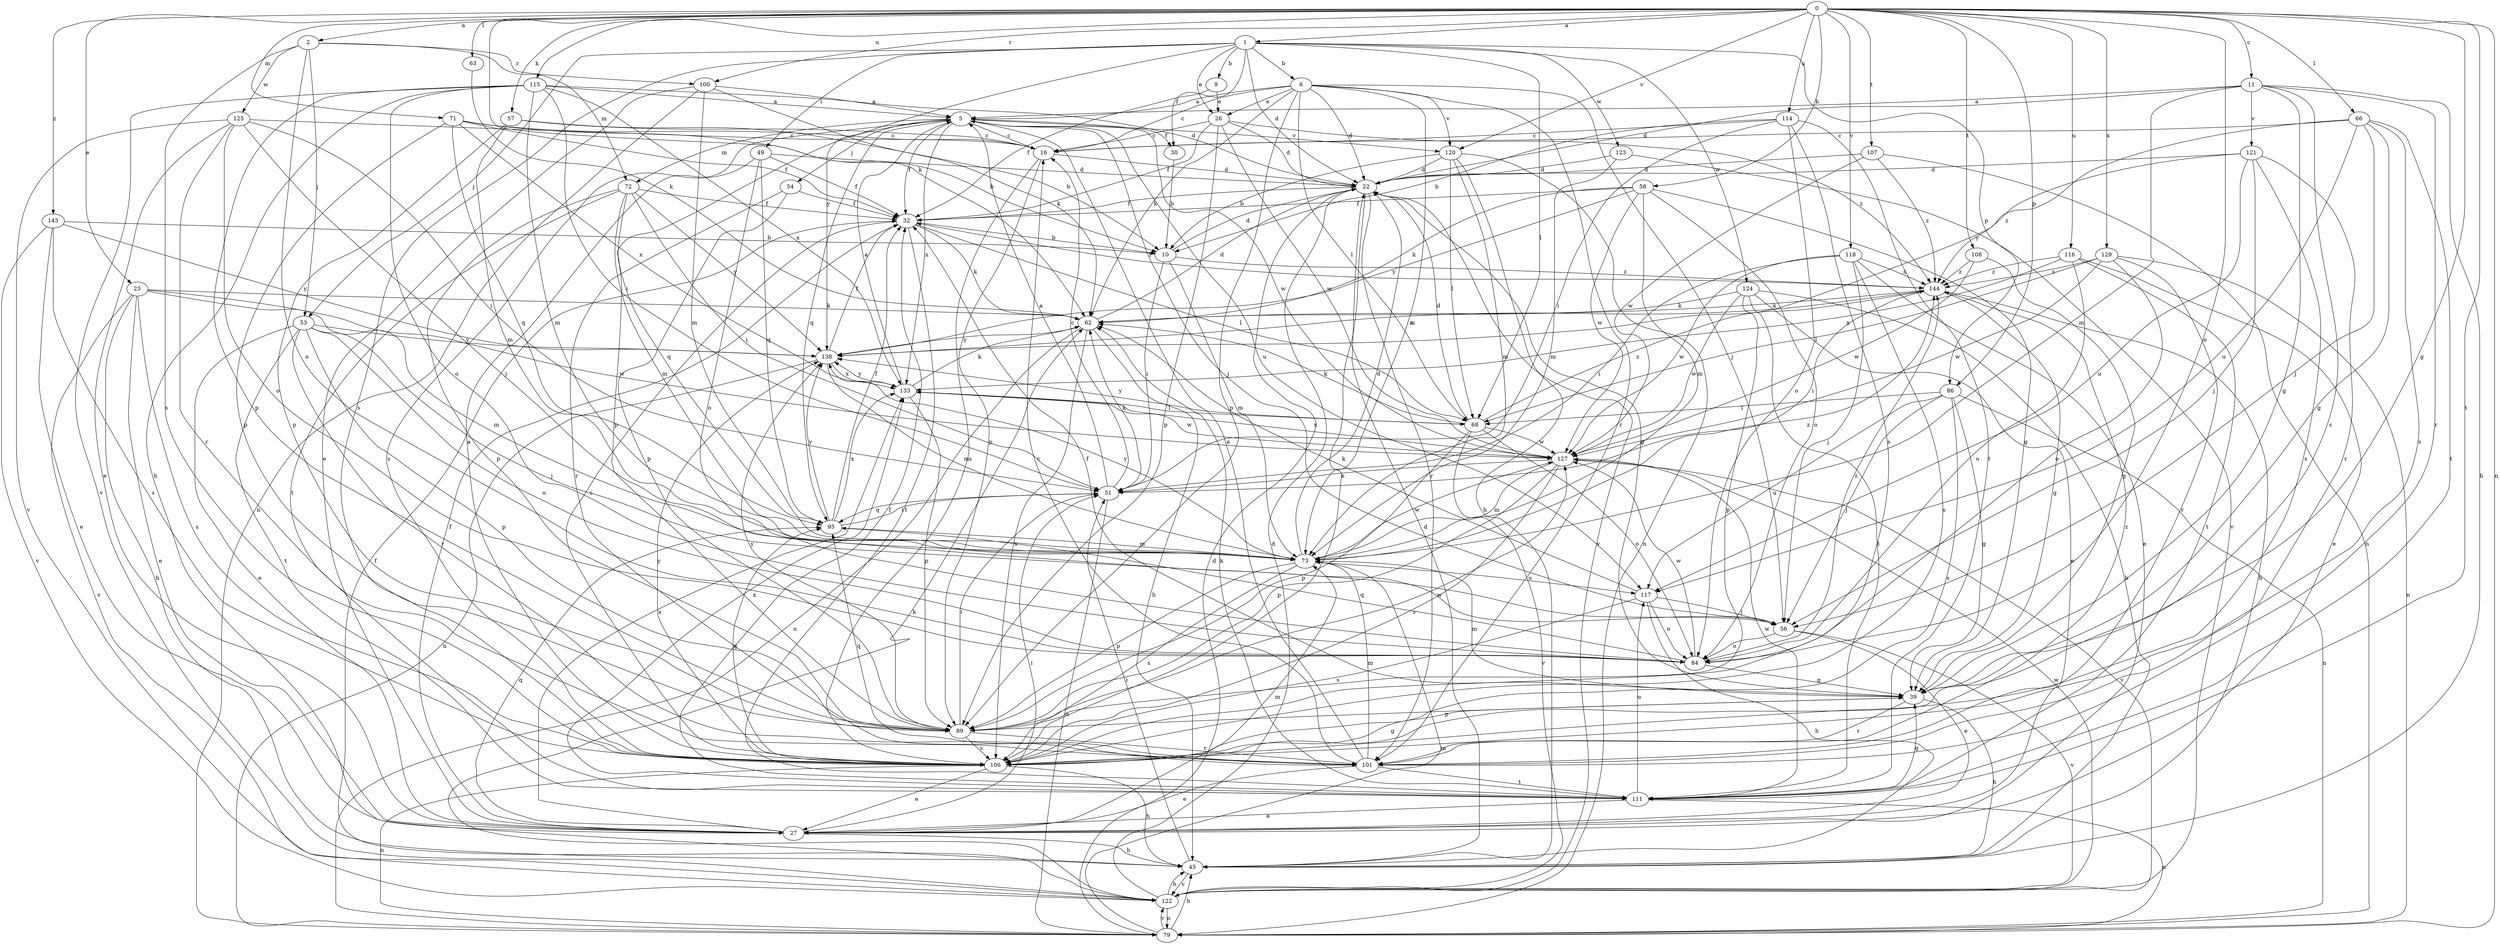 strict digraph  {
0;
1;
2;
5;
6;
9;
10;
11;
16;
22;
23;
26;
27;
30;
32;
39;
45;
49;
51;
53;
54;
56;
57;
58;
62;
63;
66;
68;
71;
72;
73;
79;
84;
86;
89;
95;
100;
101;
106;
107;
108;
111;
114;
115;
116;
117;
118;
120;
121;
122;
123;
124;
125;
127;
129;
133;
138;
143;
144;
0 -> 1  [label=a];
0 -> 2  [label=a];
0 -> 11  [label=c];
0 -> 23  [label=e];
0 -> 39  [label=g];
0 -> 57  [label=k];
0 -> 58  [label=k];
0 -> 62  [label=k];
0 -> 63  [label=l];
0 -> 66  [label=l];
0 -> 71  [label=m];
0 -> 79  [label=n];
0 -> 84  [label=o];
0 -> 86  [label=p];
0 -> 100  [label=r];
0 -> 107  [label=t];
0 -> 108  [label=t];
0 -> 111  [label=t];
0 -> 114  [label=u];
0 -> 115  [label=u];
0 -> 116  [label=u];
0 -> 118  [label=v];
0 -> 120  [label=v];
0 -> 129  [label=x];
0 -> 143  [label=z];
1 -> 6  [label=b];
1 -> 9  [label=b];
1 -> 22  [label=d];
1 -> 26  [label=e];
1 -> 30  [label=f];
1 -> 49  [label=i];
1 -> 53  [label=j];
1 -> 68  [label=l];
1 -> 86  [label=p];
1 -> 106  [label=s];
1 -> 123  [label=w];
1 -> 124  [label=w];
1 -> 138  [label=y];
2 -> 53  [label=j];
2 -> 72  [label=m];
2 -> 84  [label=o];
2 -> 100  [label=r];
2 -> 106  [label=s];
2 -> 125  [label=w];
5 -> 16  [label=c];
5 -> 30  [label=f];
5 -> 32  [label=f];
5 -> 54  [label=j];
5 -> 56  [label=j];
5 -> 72  [label=m];
5 -> 89  [label=p];
5 -> 95  [label=q];
5 -> 117  [label=u];
5 -> 120  [label=v];
5 -> 127  [label=w];
5 -> 133  [label=x];
6 -> 5  [label=a];
6 -> 16  [label=c];
6 -> 22  [label=d];
6 -> 26  [label=e];
6 -> 56  [label=j];
6 -> 62  [label=k];
6 -> 68  [label=l];
6 -> 73  [label=m];
6 -> 89  [label=p];
6 -> 101  [label=r];
6 -> 120  [label=v];
9 -> 26  [label=e];
9 -> 32  [label=f];
10 -> 22  [label=d];
10 -> 51  [label=i];
10 -> 73  [label=m];
10 -> 144  [label=z];
11 -> 5  [label=a];
11 -> 22  [label=d];
11 -> 39  [label=g];
11 -> 45  [label=h];
11 -> 73  [label=m];
11 -> 101  [label=r];
11 -> 106  [label=s];
11 -> 121  [label=v];
16 -> 22  [label=d];
16 -> 89  [label=p];
16 -> 106  [label=s];
22 -> 32  [label=f];
22 -> 39  [label=g];
22 -> 101  [label=r];
22 -> 106  [label=s];
22 -> 122  [label=v];
23 -> 27  [label=e];
23 -> 45  [label=h];
23 -> 62  [label=k];
23 -> 73  [label=m];
23 -> 106  [label=s];
23 -> 122  [label=v];
23 -> 127  [label=w];
26 -> 16  [label=c];
26 -> 22  [label=d];
26 -> 32  [label=f];
26 -> 89  [label=p];
26 -> 127  [label=w];
26 -> 144  [label=z];
27 -> 32  [label=f];
27 -> 45  [label=h];
27 -> 51  [label=i];
27 -> 73  [label=m];
27 -> 95  [label=q];
27 -> 133  [label=x];
30 -> 10  [label=b];
32 -> 10  [label=b];
32 -> 62  [label=k];
32 -> 68  [label=l];
32 -> 106  [label=s];
32 -> 111  [label=t];
39 -> 32  [label=f];
39 -> 45  [label=h];
39 -> 73  [label=m];
39 -> 89  [label=p];
39 -> 101  [label=r];
45 -> 22  [label=d];
45 -> 51  [label=i];
45 -> 122  [label=v];
49 -> 22  [label=d];
49 -> 32  [label=f];
49 -> 84  [label=o];
49 -> 95  [label=q];
49 -> 106  [label=s];
51 -> 5  [label=a];
51 -> 16  [label=c];
51 -> 62  [label=k];
51 -> 79  [label=n];
51 -> 95  [label=q];
53 -> 27  [label=e];
53 -> 56  [label=j];
53 -> 84  [label=o];
53 -> 89  [label=p];
53 -> 101  [label=r];
53 -> 111  [label=t];
53 -> 138  [label=y];
54 -> 32  [label=f];
54 -> 89  [label=p];
54 -> 101  [label=r];
56 -> 27  [label=e];
56 -> 84  [label=o];
56 -> 122  [label=v];
57 -> 10  [label=b];
57 -> 16  [label=c];
57 -> 73  [label=m];
57 -> 89  [label=p];
58 -> 32  [label=f];
58 -> 39  [label=g];
58 -> 62  [label=k];
58 -> 73  [label=m];
58 -> 84  [label=o];
58 -> 127  [label=w];
58 -> 138  [label=y];
62 -> 22  [label=d];
62 -> 45  [label=h];
62 -> 79  [label=n];
62 -> 106  [label=s];
62 -> 138  [label=y];
63 -> 62  [label=k];
66 -> 16  [label=c];
66 -> 39  [label=g];
66 -> 56  [label=j];
66 -> 106  [label=s];
66 -> 111  [label=t];
66 -> 117  [label=u];
66 -> 138  [label=y];
68 -> 22  [label=d];
68 -> 62  [label=k];
68 -> 84  [label=o];
68 -> 89  [label=p];
68 -> 122  [label=v];
68 -> 127  [label=w];
68 -> 138  [label=y];
68 -> 144  [label=z];
71 -> 10  [label=b];
71 -> 16  [label=c];
71 -> 32  [label=f];
71 -> 89  [label=p];
71 -> 95  [label=q];
71 -> 133  [label=x];
72 -> 32  [label=f];
72 -> 51  [label=i];
72 -> 73  [label=m];
72 -> 89  [label=p];
72 -> 95  [label=q];
72 -> 111  [label=t];
72 -> 138  [label=y];
73 -> 22  [label=d];
73 -> 89  [label=p];
73 -> 106  [label=s];
73 -> 117  [label=u];
73 -> 127  [label=w];
73 -> 138  [label=y];
73 -> 144  [label=z];
79 -> 22  [label=d];
79 -> 45  [label=h];
79 -> 73  [label=m];
79 -> 122  [label=v];
84 -> 39  [label=g];
84 -> 95  [label=q];
84 -> 127  [label=w];
84 -> 144  [label=z];
86 -> 39  [label=g];
86 -> 56  [label=j];
86 -> 68  [label=l];
86 -> 79  [label=n];
86 -> 106  [label=s];
86 -> 117  [label=u];
89 -> 51  [label=i];
89 -> 101  [label=r];
89 -> 106  [label=s];
89 -> 127  [label=w];
89 -> 138  [label=y];
95 -> 32  [label=f];
95 -> 51  [label=i];
95 -> 73  [label=m];
95 -> 133  [label=x];
95 -> 138  [label=y];
100 -> 5  [label=a];
100 -> 27  [label=e];
100 -> 62  [label=k];
100 -> 73  [label=m];
100 -> 79  [label=n];
101 -> 5  [label=a];
101 -> 16  [label=c];
101 -> 27  [label=e];
101 -> 73  [label=m];
101 -> 95  [label=q];
101 -> 111  [label=t];
101 -> 144  [label=z];
106 -> 5  [label=a];
106 -> 27  [label=e];
106 -> 39  [label=g];
106 -> 45  [label=h];
106 -> 79  [label=n];
106 -> 95  [label=q];
106 -> 138  [label=y];
107 -> 22  [label=d];
107 -> 79  [label=n];
107 -> 127  [label=w];
107 -> 144  [label=z];
108 -> 39  [label=g];
108 -> 127  [label=w];
108 -> 144  [label=z];
111 -> 27  [label=e];
111 -> 32  [label=f];
111 -> 39  [label=g];
111 -> 62  [label=k];
111 -> 79  [label=n];
111 -> 117  [label=u];
111 -> 127  [label=w];
111 -> 133  [label=x];
114 -> 10  [label=b];
114 -> 16  [label=c];
114 -> 51  [label=i];
114 -> 84  [label=o];
114 -> 106  [label=s];
114 -> 111  [label=t];
115 -> 5  [label=a];
115 -> 22  [label=d];
115 -> 45  [label=h];
115 -> 51  [label=i];
115 -> 73  [label=m];
115 -> 84  [label=o];
115 -> 89  [label=p];
115 -> 122  [label=v];
115 -> 133  [label=x];
116 -> 27  [label=e];
116 -> 84  [label=o];
116 -> 111  [label=t];
116 -> 133  [label=x];
116 -> 144  [label=z];
117 -> 45  [label=h];
117 -> 56  [label=j];
117 -> 62  [label=k];
117 -> 84  [label=o];
117 -> 106  [label=s];
118 -> 27  [label=e];
118 -> 51  [label=i];
118 -> 56  [label=j];
118 -> 106  [label=s];
118 -> 127  [label=w];
118 -> 144  [label=z];
120 -> 10  [label=b];
120 -> 22  [label=d];
120 -> 45  [label=h];
120 -> 68  [label=l];
120 -> 73  [label=m];
120 -> 79  [label=n];
121 -> 22  [label=d];
121 -> 56  [label=j];
121 -> 101  [label=r];
121 -> 106  [label=s];
121 -> 117  [label=u];
121 -> 144  [label=z];
122 -> 22  [label=d];
122 -> 32  [label=f];
122 -> 45  [label=h];
122 -> 62  [label=k];
122 -> 79  [label=n];
122 -> 127  [label=w];
123 -> 22  [label=d];
123 -> 73  [label=m];
123 -> 122  [label=v];
124 -> 27  [label=e];
124 -> 45  [label=h];
124 -> 62  [label=k];
124 -> 89  [label=p];
124 -> 111  [label=t];
124 -> 127  [label=w];
125 -> 16  [label=c];
125 -> 27  [label=e];
125 -> 51  [label=i];
125 -> 56  [label=j];
125 -> 84  [label=o];
125 -> 101  [label=r];
125 -> 122  [label=v];
127 -> 51  [label=i];
127 -> 73  [label=m];
127 -> 89  [label=p];
127 -> 106  [label=s];
127 -> 122  [label=v];
127 -> 133  [label=x];
129 -> 68  [label=l];
129 -> 79  [label=n];
129 -> 84  [label=o];
129 -> 101  [label=r];
129 -> 127  [label=w];
129 -> 144  [label=z];
133 -> 5  [label=a];
133 -> 62  [label=k];
133 -> 68  [label=l];
133 -> 89  [label=p];
133 -> 127  [label=w];
133 -> 138  [label=y];
138 -> 32  [label=f];
138 -> 73  [label=m];
138 -> 79  [label=n];
138 -> 133  [label=x];
138 -> 144  [label=z];
143 -> 10  [label=b];
143 -> 27  [label=e];
143 -> 106  [label=s];
143 -> 122  [label=v];
143 -> 138  [label=y];
144 -> 32  [label=f];
144 -> 39  [label=g];
144 -> 45  [label=h];
144 -> 51  [label=i];
144 -> 62  [label=k];
}
